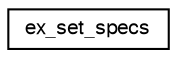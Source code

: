 digraph "Graphical Class Hierarchy"
{
  edge [fontname="FreeSans",fontsize="10",labelfontname="FreeSans",labelfontsize="10"];
  node [fontname="FreeSans",fontsize="10",shape=record];
  rankdir="LR";
  Node1 [label="ex_set_specs",height=0.2,width=0.4,color="black", fillcolor="white", style="filled",URL="$structex__set__specs.html"];
}
